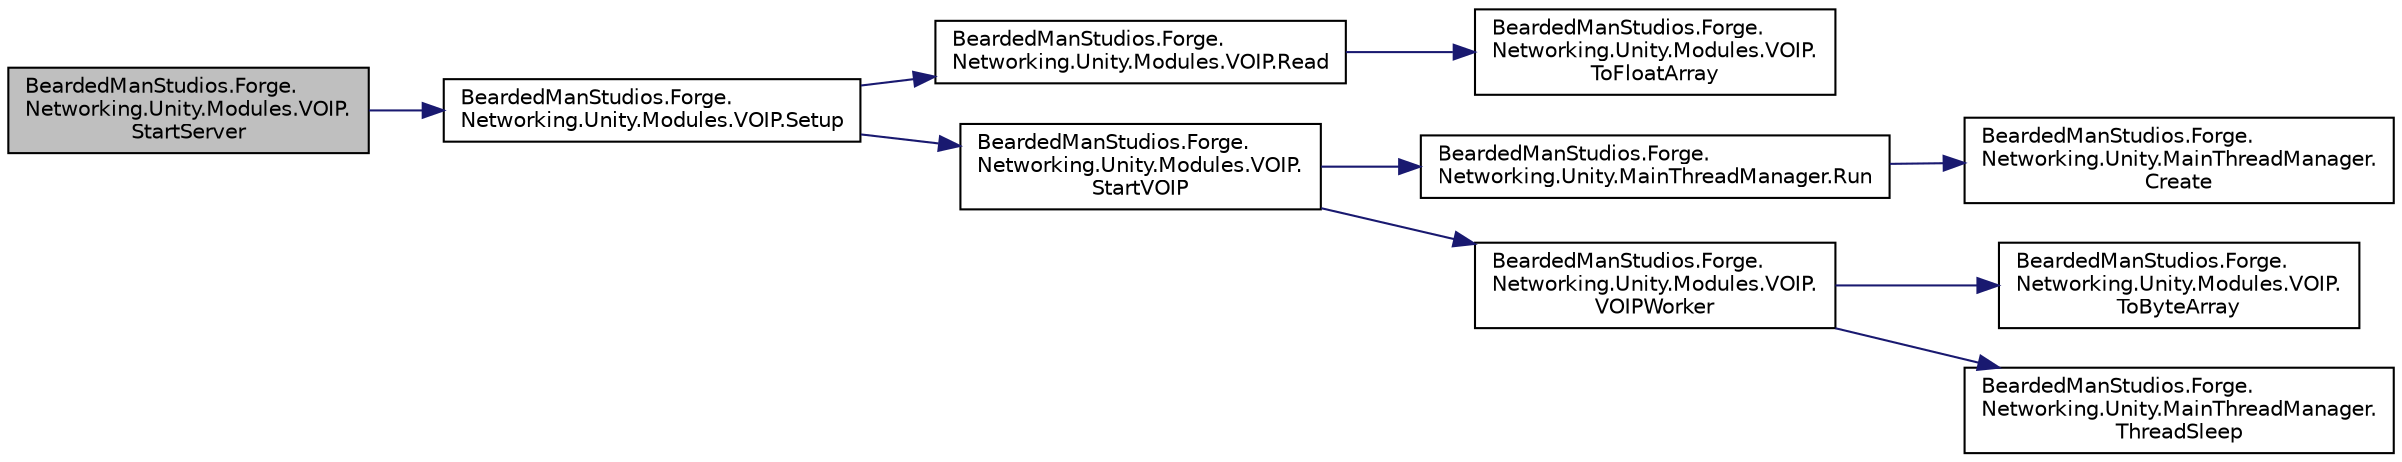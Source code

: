 digraph "BeardedManStudios.Forge.Networking.Unity.Modules.VOIP.StartServer"
{
 // LATEX_PDF_SIZE
  edge [fontname="Helvetica",fontsize="10",labelfontname="Helvetica",labelfontsize="10"];
  node [fontname="Helvetica",fontsize="10",shape=record];
  rankdir="LR";
  Node29 [label="BeardedManStudios.Forge.\lNetworking.Unity.Modules.VOIP.\lStartServer",height=0.2,width=0.4,color="black", fillcolor="grey75", style="filled", fontcolor="black",tooltip="Start the VOIP sending server"];
  Node29 -> Node30 [color="midnightblue",fontsize="10",style="solid",fontname="Helvetica"];
  Node30 [label="BeardedManStudios.Forge.\lNetworking.Unity.Modules.VOIP.Setup",height=0.2,width=0.4,color="black", fillcolor="white", style="filled",URL="$class_bearded_man_studios_1_1_forge_1_1_networking_1_1_unity_1_1_modules_1_1_v_o_i_p.html#a23ecdc7c4e0bd0e6dbc663b88f8bb54c",tooltip=" "];
  Node30 -> Node31 [color="midnightblue",fontsize="10",style="solid",fontname="Helvetica"];
  Node31 [label="BeardedManStudios.Forge.\lNetworking.Unity.Modules.VOIP.Read",height=0.2,width=0.4,color="black", fillcolor="white", style="filled",URL="$class_bearded_man_studios_1_1_forge_1_1_networking_1_1_unity_1_1_modules_1_1_v_o_i_p.html#a0e83c7795b6ac7aa01d9577def2df0ce",tooltip=" "];
  Node31 -> Node32 [color="midnightblue",fontsize="10",style="solid",fontname="Helvetica"];
  Node32 [label="BeardedManStudios.Forge.\lNetworking.Unity.Modules.VOIP.\lToFloatArray",height=0.2,width=0.4,color="black", fillcolor="white", style="filled",URL="$class_bearded_man_studios_1_1_forge_1_1_networking_1_1_unity_1_1_modules_1_1_v_o_i_p.html#a9619d4a37dc04185effbf8de1dd80117",tooltip=" "];
  Node30 -> Node33 [color="midnightblue",fontsize="10",style="solid",fontname="Helvetica"];
  Node33 [label="BeardedManStudios.Forge.\lNetworking.Unity.Modules.VOIP.\lStartVOIP",height=0.2,width=0.4,color="black", fillcolor="white", style="filled",URL="$class_bearded_man_studios_1_1_forge_1_1_networking_1_1_unity_1_1_modules_1_1_v_o_i_p.html#a4bbacdc383161d7ed1d1c3669c1e6a44",tooltip=" "];
  Node33 -> Node34 [color="midnightblue",fontsize="10",style="solid",fontname="Helvetica"];
  Node34 [label="BeardedManStudios.Forge.\lNetworking.Unity.MainThreadManager.Run",height=0.2,width=0.4,color="black", fillcolor="white", style="filled",URL="$class_bearded_man_studios_1_1_forge_1_1_networking_1_1_unity_1_1_main_thread_manager.html#a7af2419cbe4e68c03830072a2fb535b8",tooltip="Add a function to the list of functions to call on the main thread via the Update function"];
  Node34 -> Node35 [color="midnightblue",fontsize="10",style="solid",fontname="Helvetica"];
  Node35 [label="BeardedManStudios.Forge.\lNetworking.Unity.MainThreadManager.\lCreate",height=0.2,width=0.4,color="black", fillcolor="white", style="filled",URL="$class_bearded_man_studios_1_1_forge_1_1_networking_1_1_unity_1_1_main_thread_manager.html#a1c20676eb649b3ce5d53a15f1d57c7e4",tooltip="This will create a main thread manager if one is not already created"];
  Node33 -> Node36 [color="midnightblue",fontsize="10",style="solid",fontname="Helvetica"];
  Node36 [label="BeardedManStudios.Forge.\lNetworking.Unity.Modules.VOIP.\lVOIPWorker",height=0.2,width=0.4,color="black", fillcolor="white", style="filled",URL="$class_bearded_man_studios_1_1_forge_1_1_networking_1_1_unity_1_1_modules_1_1_v_o_i_p.html#a8a98fef5b75794b3663afe0e077829ee",tooltip=" "];
  Node36 -> Node37 [color="midnightblue",fontsize="10",style="solid",fontname="Helvetica"];
  Node37 [label="BeardedManStudios.Forge.\lNetworking.Unity.Modules.VOIP.\lToByteArray",height=0.2,width=0.4,color="black", fillcolor="white", style="filled",URL="$class_bearded_man_studios_1_1_forge_1_1_networking_1_1_unity_1_1_modules_1_1_v_o_i_p.html#a710f78075f3ff971bb03b8d5c802a54d",tooltip=" "];
  Node36 -> Node38 [color="midnightblue",fontsize="10",style="solid",fontname="Helvetica"];
  Node38 [label="BeardedManStudios.Forge.\lNetworking.Unity.MainThreadManager.\lThreadSleep",height=0.2,width=0.4,color="black", fillcolor="white", style="filled",URL="$class_bearded_man_studios_1_1_forge_1_1_networking_1_1_unity_1_1_main_thread_manager.html#ae2446c139bb39ebd7f88f3f11528fc76",tooltip=" "];
}
